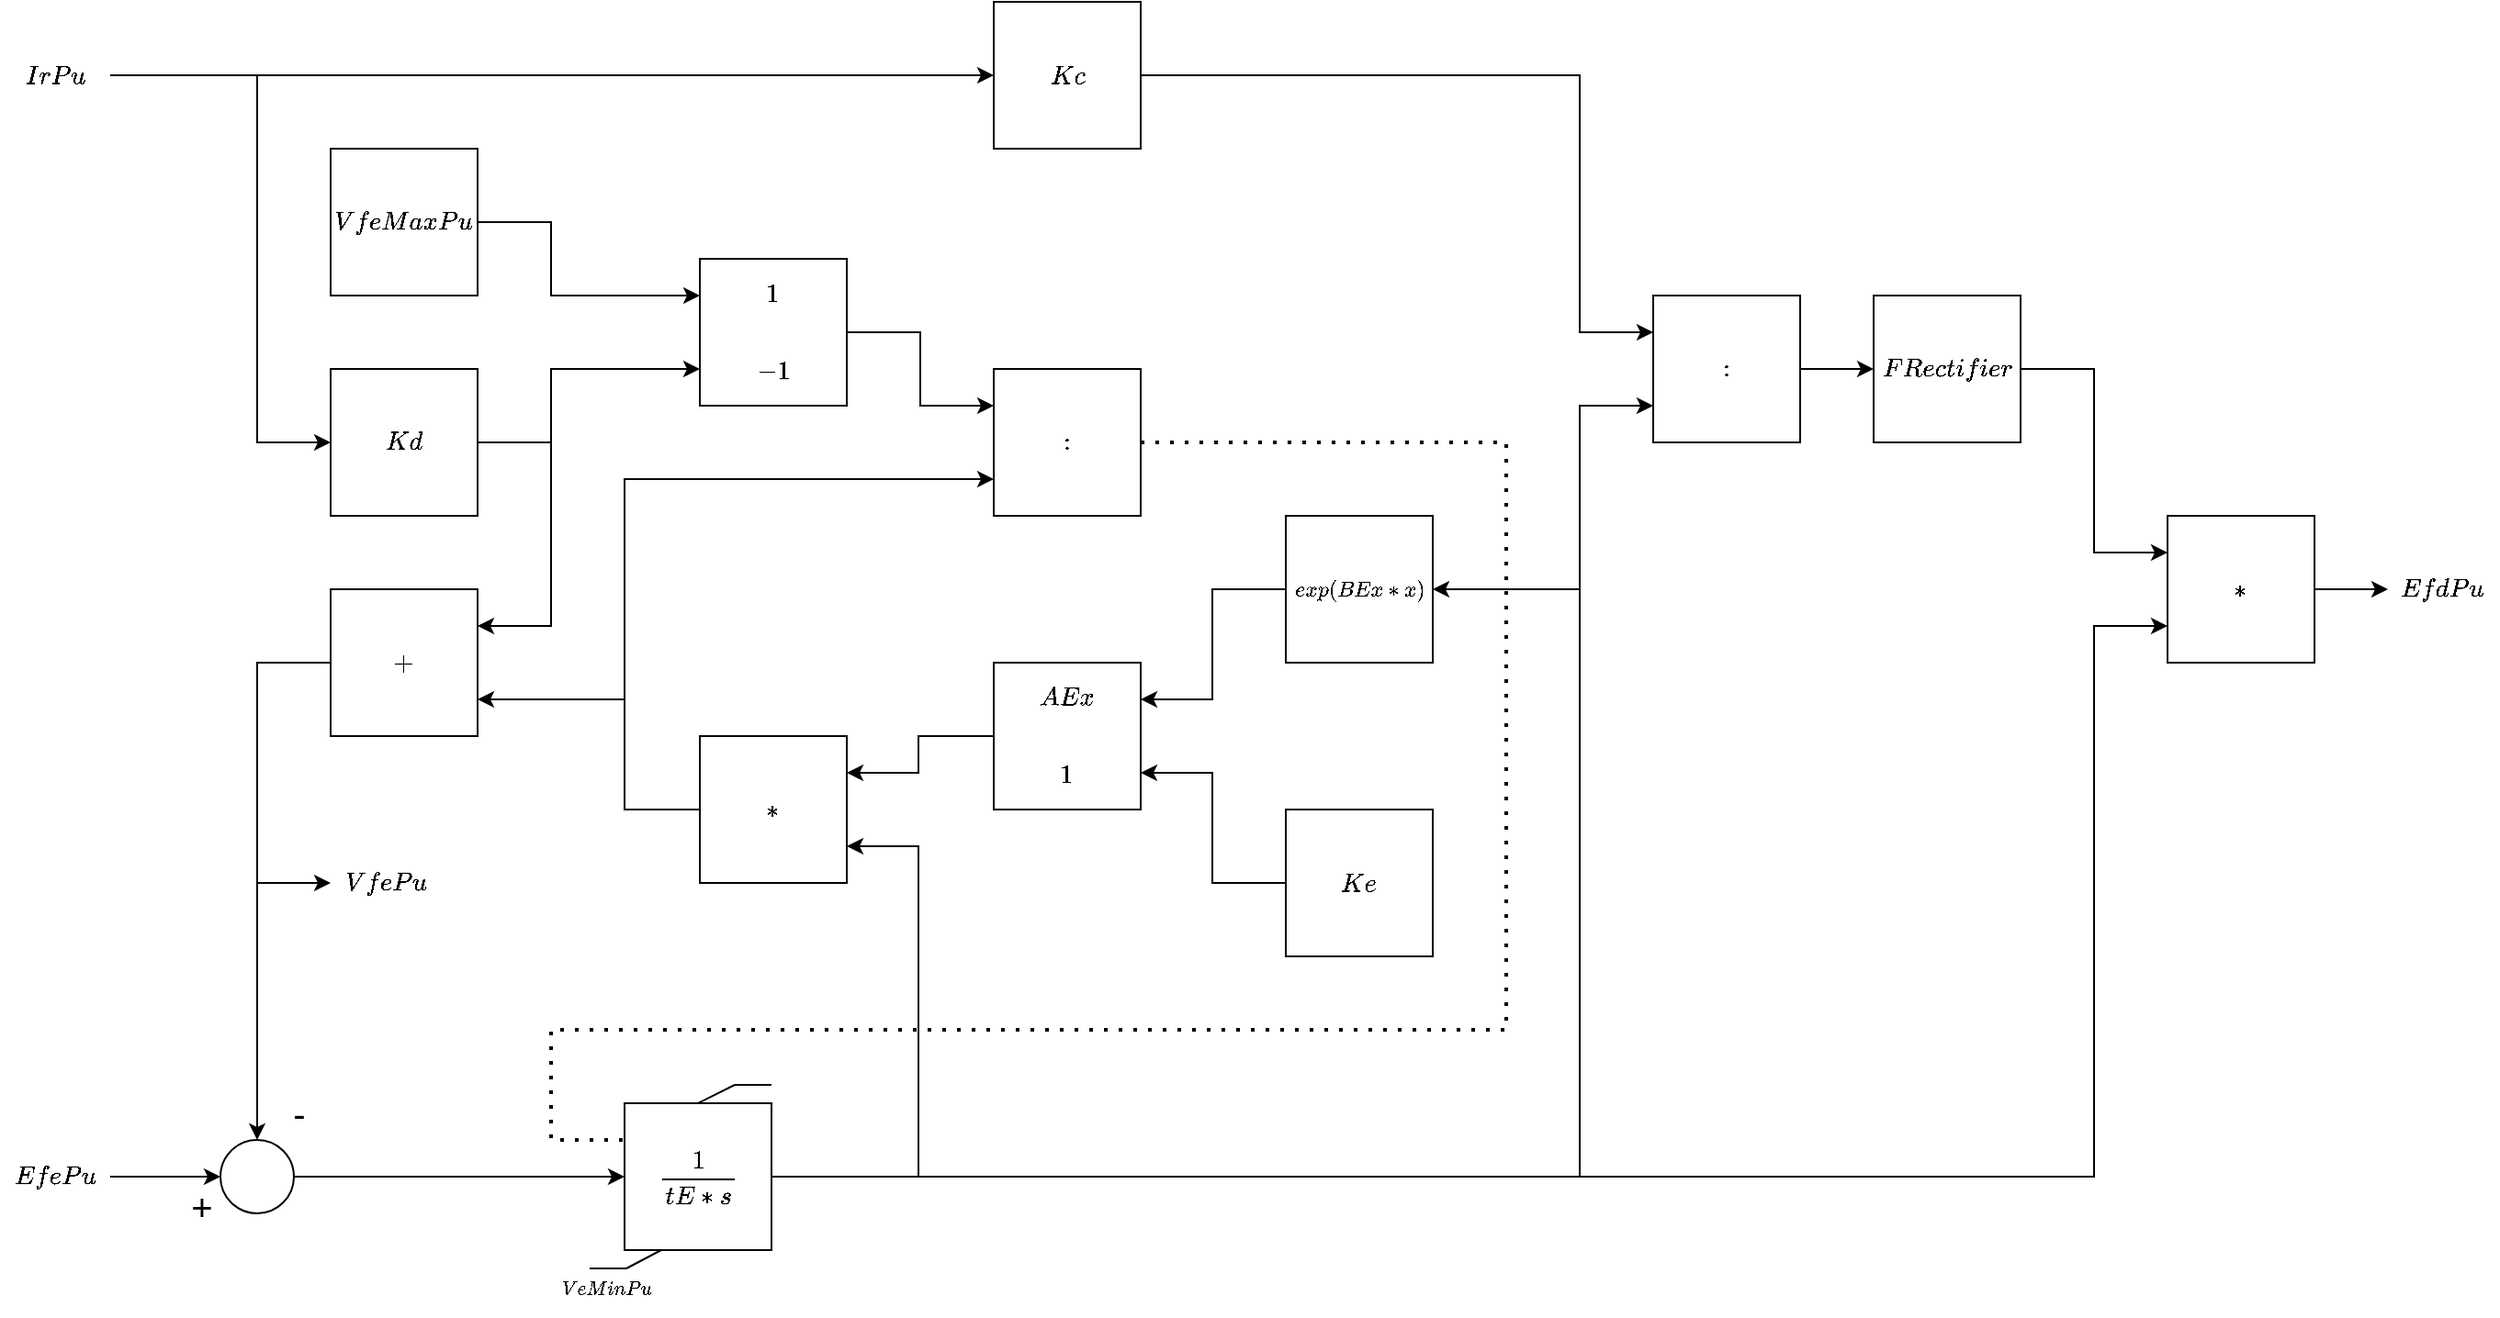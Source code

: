 <mxfile version="24.1.0" type="device">
  <diagram name="Page-1" id="-cMVqA2Gkwa5aGeDibPs">
    <mxGraphModel dx="1194" dy="1640" grid="1" gridSize="10" guides="1" tooltips="1" connect="1" arrows="1" fold="1" page="0" pageScale="1" pageWidth="413" pageHeight="583" math="1" shadow="0">
      <root>
        <mxCell id="0" />
        <mxCell id="1" parent="0" />
        <mxCell id="GCO7xrDp6TmdYOZJOnFd-127" style="edgeStyle=orthogonalEdgeStyle;rounded=0;orthogonalLoop=1;jettySize=auto;html=1;exitX=0.5;exitY=1;exitDx=0;exitDy=0;" parent="1" source="GCO7xrDp6TmdYOZJOnFd-99" edge="1">
          <mxGeometry relative="1" as="geometry">
            <mxPoint x="600.2" y="190.2" as="targetPoint" />
          </mxGeometry>
        </mxCell>
        <mxCell id="GCO7xrDp6TmdYOZJOnFd-99" value="$$\frac{1}{tE*s}$$" style="rounded=0;whiteSpace=wrap;html=1;" parent="1" vertex="1">
          <mxGeometry x="560" y="120" width="80" height="80" as="geometry" />
        </mxCell>
        <mxCell id="GCO7xrDp6TmdYOZJOnFd-110" value="" style="endArrow=none;html=1;exitX=0.5;exitY=0;exitDx=0;exitDy=0;" parent="1" source="GCO7xrDp6TmdYOZJOnFd-99" edge="1">
          <mxGeometry width="50" height="50" relative="1" as="geometry">
            <mxPoint x="600" y="130" as="sourcePoint" />
            <mxPoint x="620" y="110" as="targetPoint" />
          </mxGeometry>
        </mxCell>
        <mxCell id="GCO7xrDp6TmdYOZJOnFd-111" value="" style="endArrow=none;html=1;" parent="1" edge="1">
          <mxGeometry width="50" height="50" relative="1" as="geometry">
            <mxPoint x="620" y="110" as="sourcePoint" />
            <mxPoint x="640" y="110" as="targetPoint" />
          </mxGeometry>
        </mxCell>
        <mxCell id="GCO7xrDp6TmdYOZJOnFd-113" value="" style="endArrow=none;html=1;" parent="1" edge="1">
          <mxGeometry width="50" height="50" relative="1" as="geometry">
            <mxPoint x="561" y="210" as="sourcePoint" />
            <mxPoint x="541" y="210" as="targetPoint" />
          </mxGeometry>
        </mxCell>
        <mxCell id="GCO7xrDp6TmdYOZJOnFd-114" value="&lt;font style=&quot;font-size: 9px;&quot;&gt;$$VeMinPu$$&lt;/font&gt;" style="text;html=1;strokeColor=none;fillColor=none;align=center;verticalAlign=middle;whiteSpace=wrap;rounded=0;fontSize=15;" parent="1" vertex="1">
          <mxGeometry x="520" y="206" width="60" height="30" as="geometry" />
        </mxCell>
        <mxCell id="GCO7xrDp6TmdYOZJOnFd-115" value="" style="endArrow=none;html=1;exitX=0.5;exitY=0;exitDx=0;exitDy=0;entryX=0.25;entryY=1;entryDx=0;entryDy=0;" parent="1" target="GCO7xrDp6TmdYOZJOnFd-99" edge="1">
          <mxGeometry width="50" height="50" relative="1" as="geometry">
            <mxPoint x="561" y="210" as="sourcePoint" />
            <mxPoint x="581" y="190" as="targetPoint" />
          </mxGeometry>
        </mxCell>
        <mxCell id="eN8Zq5XajQ-hrPbZrUXH-25" value="" style="ellipse;whiteSpace=wrap;html=1;aspect=fixed;" parent="1" vertex="1">
          <mxGeometry x="340" y="140" width="40" height="40" as="geometry" />
        </mxCell>
        <mxCell id="eN8Zq5XajQ-hrPbZrUXH-26" value="+" style="text;html=1;strokeColor=none;fillColor=none;align=center;verticalAlign=middle;whiteSpace=wrap;rounded=0;fontSize=20;" parent="1" vertex="1">
          <mxGeometry x="300" y="160" width="60" height="31" as="geometry" />
        </mxCell>
        <mxCell id="eN8Zq5XajQ-hrPbZrUXH-27" value="-" style="text;html=1;strokeColor=none;fillColor=none;align=center;verticalAlign=middle;whiteSpace=wrap;rounded=0;fontSize=20;" parent="1" vertex="1">
          <mxGeometry x="353" y="110" width="60" height="30" as="geometry" />
        </mxCell>
        <mxCell id="BITaTjCggA9tgRe2AFIF-3" value="" style="endArrow=classic;html=1;rounded=0;exitX=1;exitY=0.5;exitDx=0;exitDy=0;entryX=0;entryY=0.5;entryDx=0;entryDy=0;" parent="1" source="gLkdAyczbb9KNHDziqtY-3" target="eN8Zq5XajQ-hrPbZrUXH-25" edge="1">
          <mxGeometry width="50" height="50" relative="1" as="geometry">
            <mxPoint x="280" y="160" as="sourcePoint" />
            <mxPoint x="230" y="120" as="targetPoint" />
          </mxGeometry>
        </mxCell>
        <mxCell id="BITaTjCggA9tgRe2AFIF-4" value="&lt;table&gt;&lt;tbody&gt;&lt;tr&gt;&lt;td&gt;$$+$$&lt;/td&gt;&lt;/tr&gt;&lt;/tbody&gt;&lt;/table&gt;" style="rounded=0;whiteSpace=wrap;html=1;" parent="1" vertex="1">
          <mxGeometry x="400" y="-160" width="80" height="80" as="geometry" />
        </mxCell>
        <mxCell id="BITaTjCggA9tgRe2AFIF-5" value="&lt;table&gt;&lt;tbody&gt;&lt;tr&gt;&lt;td&gt;$$Kd$$&lt;/td&gt;&lt;/tr&gt;&lt;/tbody&gt;&lt;/table&gt;" style="rounded=0;whiteSpace=wrap;html=1;" parent="1" vertex="1">
          <mxGeometry x="400" y="-280" width="80" height="80" as="geometry" />
        </mxCell>
        <mxCell id="BITaTjCggA9tgRe2AFIF-6" value="&lt;table&gt;&lt;tbody&gt;&lt;tr&gt;&lt;td&gt;$$VfeMaxPu$$&lt;/td&gt;&lt;/tr&gt;&lt;/tbody&gt;&lt;/table&gt;" style="rounded=0;whiteSpace=wrap;html=1;" parent="1" vertex="1">
          <mxGeometry x="400" y="-400" width="80" height="80" as="geometry" />
        </mxCell>
        <mxCell id="BITaTjCggA9tgRe2AFIF-7" value="&lt;table&gt;&lt;tbody&gt;&lt;tr&gt;&lt;td&gt;$$1$$&lt;/td&gt;&lt;/tr&gt;&lt;tr&gt;&lt;td&gt;$$-1$$&lt;/td&gt;&lt;/tr&gt;&lt;/tbody&gt;&lt;/table&gt;" style="rounded=0;whiteSpace=wrap;html=1;" parent="1" vertex="1">
          <mxGeometry x="601" y="-340" width="80" height="80" as="geometry" />
        </mxCell>
        <mxCell id="BITaTjCggA9tgRe2AFIF-8" value="&lt;table&gt;&lt;tbody&gt;&lt;tr&gt;&lt;td&gt;$$:$$&lt;/td&gt;&lt;/tr&gt;&lt;/tbody&gt;&lt;/table&gt;" style="rounded=0;whiteSpace=wrap;html=1;" parent="1" vertex="1">
          <mxGeometry x="761" y="-280" width="80" height="80" as="geometry" />
        </mxCell>
        <mxCell id="BITaTjCggA9tgRe2AFIF-9" value="&lt;table&gt;&lt;tbody&gt;&lt;tr&gt;&lt;td&gt;$$*$$&lt;/td&gt;&lt;/tr&gt;&lt;/tbody&gt;&lt;/table&gt;" style="rounded=0;whiteSpace=wrap;html=1;" parent="1" vertex="1">
          <mxGeometry x="601" y="-80" width="80" height="80" as="geometry" />
        </mxCell>
        <mxCell id="BITaTjCggA9tgRe2AFIF-10" value="" style="endArrow=classic;html=1;rounded=0;exitX=1;exitY=0.5;exitDx=0;exitDy=0;entryX=0;entryY=0.75;entryDx=0;entryDy=0;" parent="1" source="BITaTjCggA9tgRe2AFIF-5" target="BITaTjCggA9tgRe2AFIF-7" edge="1">
          <mxGeometry width="50" height="50" relative="1" as="geometry">
            <mxPoint x="620" y="-210" as="sourcePoint" />
            <mxPoint x="670" y="-260" as="targetPoint" />
            <Array as="points">
              <mxPoint x="520" y="-240" />
              <mxPoint x="520" y="-280" />
            </Array>
          </mxGeometry>
        </mxCell>
        <mxCell id="BITaTjCggA9tgRe2AFIF-11" value="" style="endArrow=classic;html=1;rounded=0;exitX=1;exitY=0.5;exitDx=0;exitDy=0;entryX=0;entryY=0.25;entryDx=0;entryDy=0;" parent="1" source="BITaTjCggA9tgRe2AFIF-6" target="BITaTjCggA9tgRe2AFIF-7" edge="1">
          <mxGeometry width="50" height="50" relative="1" as="geometry">
            <mxPoint x="620" y="-210" as="sourcePoint" />
            <mxPoint x="670" y="-260" as="targetPoint" />
            <Array as="points">
              <mxPoint x="520" y="-360" />
              <mxPoint x="520" y="-320" />
            </Array>
          </mxGeometry>
        </mxCell>
        <mxCell id="BITaTjCggA9tgRe2AFIF-12" value="" style="endArrow=classic;html=1;rounded=0;exitX=1;exitY=0.5;exitDx=0;exitDy=0;entryX=1;entryY=0.25;entryDx=0;entryDy=0;" parent="1" source="BITaTjCggA9tgRe2AFIF-5" target="BITaTjCggA9tgRe2AFIF-4" edge="1">
          <mxGeometry width="50" height="50" relative="1" as="geometry">
            <mxPoint x="620" y="-210" as="sourcePoint" />
            <mxPoint x="670" y="-260" as="targetPoint" />
            <Array as="points">
              <mxPoint x="520" y="-240" />
              <mxPoint x="520" y="-140" />
            </Array>
          </mxGeometry>
        </mxCell>
        <mxCell id="BITaTjCggA9tgRe2AFIF-13" value="" style="endArrow=classic;html=1;rounded=0;exitX=0;exitY=0.5;exitDx=0;exitDy=0;entryX=1;entryY=0.75;entryDx=0;entryDy=0;" parent="1" source="BITaTjCggA9tgRe2AFIF-9" target="BITaTjCggA9tgRe2AFIF-4" edge="1">
          <mxGeometry width="50" height="50" relative="1" as="geometry">
            <mxPoint x="620" y="-210" as="sourcePoint" />
            <mxPoint x="670" y="-260" as="targetPoint" />
            <Array as="points">
              <mxPoint x="560" y="-40" />
              <mxPoint x="560" y="-100" />
            </Array>
          </mxGeometry>
        </mxCell>
        <mxCell id="BITaTjCggA9tgRe2AFIF-14" value="" style="endArrow=classic;html=1;rounded=0;exitX=0;exitY=0.5;exitDx=0;exitDy=0;entryX=0;entryY=0.75;entryDx=0;entryDy=0;" parent="1" source="BITaTjCggA9tgRe2AFIF-9" target="BITaTjCggA9tgRe2AFIF-8" edge="1">
          <mxGeometry width="50" height="50" relative="1" as="geometry">
            <mxPoint x="620" y="-210" as="sourcePoint" />
            <mxPoint x="670" y="-260" as="targetPoint" />
            <Array as="points">
              <mxPoint x="560" y="-40" />
              <mxPoint x="560" y="-220" />
            </Array>
          </mxGeometry>
        </mxCell>
        <mxCell id="BITaTjCggA9tgRe2AFIF-15" value="" style="endArrow=classic;html=1;rounded=0;exitX=1;exitY=0.5;exitDx=0;exitDy=0;entryX=0;entryY=0.25;entryDx=0;entryDy=0;" parent="1" source="BITaTjCggA9tgRe2AFIF-7" target="BITaTjCggA9tgRe2AFIF-8" edge="1">
          <mxGeometry width="50" height="50" relative="1" as="geometry">
            <mxPoint x="661" y="-210" as="sourcePoint" />
            <mxPoint x="711" y="-260" as="targetPoint" />
            <Array as="points">
              <mxPoint x="721" y="-300" />
              <mxPoint x="721" y="-260" />
            </Array>
          </mxGeometry>
        </mxCell>
        <mxCell id="BITaTjCggA9tgRe2AFIF-16" value="&lt;table&gt;&lt;tbody&gt;&lt;tr&gt;&lt;td&gt;$$Kc$$&lt;/td&gt;&lt;/tr&gt;&lt;/tbody&gt;&lt;/table&gt;" style="rounded=0;whiteSpace=wrap;html=1;" parent="1" vertex="1">
          <mxGeometry x="761" y="-480" width="80" height="80" as="geometry" />
        </mxCell>
        <mxCell id="BITaTjCggA9tgRe2AFIF-21" value="" style="edgeStyle=orthogonalEdgeStyle;rounded=0;orthogonalLoop=1;jettySize=auto;html=1;" parent="1" source="BITaTjCggA9tgRe2AFIF-17" target="BITaTjCggA9tgRe2AFIF-18" edge="1">
          <mxGeometry relative="1" as="geometry" />
        </mxCell>
        <mxCell id="BITaTjCggA9tgRe2AFIF-17" value="&lt;table&gt;&lt;tbody&gt;&lt;tr&gt;&lt;td&gt;$$:$$&lt;/td&gt;&lt;/tr&gt;&lt;/tbody&gt;&lt;/table&gt;" style="rounded=0;whiteSpace=wrap;html=1;" parent="1" vertex="1">
          <mxGeometry x="1120" y="-320" width="80" height="80" as="geometry" />
        </mxCell>
        <mxCell id="BITaTjCggA9tgRe2AFIF-18" value="&lt;table&gt;&lt;tbody&gt;&lt;tr&gt;&lt;td&gt;$$FRectifier$$&lt;/td&gt;&lt;/tr&gt;&lt;/tbody&gt;&lt;/table&gt;" style="rounded=0;whiteSpace=wrap;html=1;" parent="1" vertex="1">
          <mxGeometry x="1240" y="-320" width="80" height="80" as="geometry" />
        </mxCell>
        <mxCell id="BITaTjCggA9tgRe2AFIF-23" value="" style="edgeStyle=orthogonalEdgeStyle;rounded=0;orthogonalLoop=1;jettySize=auto;html=1;entryX=0;entryY=0.5;entryDx=0;entryDy=0;" parent="1" source="BITaTjCggA9tgRe2AFIF-19" target="gLkdAyczbb9KNHDziqtY-1" edge="1">
          <mxGeometry relative="1" as="geometry">
            <mxPoint x="1520" y="-160" as="targetPoint" />
          </mxGeometry>
        </mxCell>
        <mxCell id="BITaTjCggA9tgRe2AFIF-19" value="&lt;table&gt;&lt;tbody&gt;&lt;tr&gt;&lt;td&gt;$$*$$&lt;/td&gt;&lt;/tr&gt;&lt;/tbody&gt;&lt;/table&gt;" style="rounded=0;whiteSpace=wrap;html=1;" parent="1" vertex="1">
          <mxGeometry x="1400" y="-200" width="80" height="80" as="geometry" />
        </mxCell>
        <mxCell id="BITaTjCggA9tgRe2AFIF-20" value="" style="endArrow=classic;html=1;rounded=0;exitX=1;exitY=0.5;exitDx=0;exitDy=0;entryX=0;entryY=0.25;entryDx=0;entryDy=0;" parent="1" source="BITaTjCggA9tgRe2AFIF-16" target="BITaTjCggA9tgRe2AFIF-17" edge="1">
          <mxGeometry width="50" height="50" relative="1" as="geometry">
            <mxPoint x="990" y="-320" as="sourcePoint" />
            <mxPoint x="1040" y="-370" as="targetPoint" />
            <Array as="points">
              <mxPoint x="1080" y="-440" />
              <mxPoint x="1080" y="-300" />
            </Array>
          </mxGeometry>
        </mxCell>
        <mxCell id="BITaTjCggA9tgRe2AFIF-22" value="" style="endArrow=classic;html=1;rounded=0;exitX=1;exitY=0.5;exitDx=0;exitDy=0;entryX=0;entryY=0.25;entryDx=0;entryDy=0;" parent="1" source="BITaTjCggA9tgRe2AFIF-18" target="BITaTjCggA9tgRe2AFIF-19" edge="1">
          <mxGeometry width="50" height="50" relative="1" as="geometry">
            <mxPoint x="1230" y="-240" as="sourcePoint" />
            <mxPoint x="1280" y="-290" as="targetPoint" />
            <Array as="points">
              <mxPoint x="1360" y="-280" />
              <mxPoint x="1360" y="-180" />
            </Array>
          </mxGeometry>
        </mxCell>
        <mxCell id="BITaTjCggA9tgRe2AFIF-24" value="" style="endArrow=classic;html=1;rounded=0;exitX=1;exitY=0.5;exitDx=0;exitDy=0;entryX=0;entryY=0.5;entryDx=0;entryDy=0;" parent="1" source="gLkdAyczbb9KNHDziqtY-5" target="BITaTjCggA9tgRe2AFIF-16" edge="1">
          <mxGeometry width="50" height="50" relative="1" as="geometry">
            <mxPoint x="280" y="-440" as="sourcePoint" />
            <mxPoint x="250" y="-210" as="targetPoint" />
          </mxGeometry>
        </mxCell>
        <mxCell id="BITaTjCggA9tgRe2AFIF-25" value="" style="endArrow=none;dashed=1;html=1;dashPattern=1 3;strokeWidth=2;rounded=0;exitX=1;exitY=0.5;exitDx=0;exitDy=0;entryX=0;entryY=0.25;entryDx=0;entryDy=0;" parent="1" source="BITaTjCggA9tgRe2AFIF-8" target="GCO7xrDp6TmdYOZJOnFd-99" edge="1">
          <mxGeometry width="50" height="50" relative="1" as="geometry">
            <mxPoint x="620" y="70" as="sourcePoint" />
            <mxPoint x="670" y="20" as="targetPoint" />
            <Array as="points">
              <mxPoint x="1040" y="-240" />
              <mxPoint x="1040" y="80" />
              <mxPoint x="520" y="80" />
              <mxPoint x="520" y="140" />
            </Array>
          </mxGeometry>
        </mxCell>
        <mxCell id="BITaTjCggA9tgRe2AFIF-29" value="" style="endArrow=classic;html=1;rounded=0;exitX=0;exitY=0.5;exitDx=0;exitDy=0;entryX=0.5;entryY=0;entryDx=0;entryDy=0;" parent="1" source="BITaTjCggA9tgRe2AFIF-4" target="eN8Zq5XajQ-hrPbZrUXH-25" edge="1">
          <mxGeometry width="50" height="50" relative="1" as="geometry">
            <mxPoint x="670" y="70" as="sourcePoint" />
            <mxPoint x="370" y="80" as="targetPoint" />
            <Array as="points">
              <mxPoint x="360" y="-120" />
            </Array>
          </mxGeometry>
        </mxCell>
        <mxCell id="BITaTjCggA9tgRe2AFIF-30" value="" style="endArrow=classic;html=1;rounded=0;exitX=0;exitY=0.5;exitDx=0;exitDy=0;entryX=0;entryY=0.5;entryDx=0;entryDy=0;" parent="1" source="BITaTjCggA9tgRe2AFIF-4" target="gLkdAyczbb9KNHDziqtY-4" edge="1">
          <mxGeometry width="50" height="50" relative="1" as="geometry">
            <mxPoint x="390" y="-100" as="sourcePoint" />
            <mxPoint x="400" as="targetPoint" />
            <Array as="points">
              <mxPoint x="360" y="-120" />
              <mxPoint x="360" />
            </Array>
          </mxGeometry>
        </mxCell>
        <mxCell id="BITaTjCggA9tgRe2AFIF-31" value="&lt;font style=&quot;font-size: 10px;&quot;&gt;$$exp(BEx*x)$$&lt;/font&gt;" style="rounded=0;whiteSpace=wrap;html=1;" parent="1" vertex="1">
          <mxGeometry x="920" y="-200" width="80" height="80" as="geometry" />
        </mxCell>
        <mxCell id="BITaTjCggA9tgRe2AFIF-32" value="&lt;table&gt;&lt;tbody&gt;&lt;tr&gt;&lt;td&gt;$$AEx$$&lt;/td&gt;&lt;/tr&gt;&lt;tr&gt;&lt;td&gt;$$1$$&lt;/td&gt;&lt;/tr&gt;&lt;/tbody&gt;&lt;/table&gt;" style="whiteSpace=wrap;html=1;aspect=fixed;" parent="1" vertex="1">
          <mxGeometry x="761" y="-120" width="80" height="80" as="geometry" />
        </mxCell>
        <mxCell id="BITaTjCggA9tgRe2AFIF-33" value="$$Ke$$" style="rounded=0;whiteSpace=wrap;html=1;" parent="1" vertex="1">
          <mxGeometry x="920" y="-40" width="80" height="80" as="geometry" />
        </mxCell>
        <mxCell id="BITaTjCggA9tgRe2AFIF-34" value="" style="endArrow=classic;html=1;rounded=0;exitX=0;exitY=0.5;exitDx=0;exitDy=0;entryX=1;entryY=0.25;entryDx=0;entryDy=0;" parent="1" source="BITaTjCggA9tgRe2AFIF-31" target="BITaTjCggA9tgRe2AFIF-32" edge="1">
          <mxGeometry width="50" height="50" relative="1" as="geometry">
            <mxPoint x="820" y="-170" as="sourcePoint" />
            <mxPoint x="870" y="-220" as="targetPoint" />
            <Array as="points">
              <mxPoint x="880" y="-160" />
              <mxPoint x="880" y="-100" />
            </Array>
          </mxGeometry>
        </mxCell>
        <mxCell id="BITaTjCggA9tgRe2AFIF-35" value="" style="endArrow=classic;html=1;rounded=0;exitX=0;exitY=0.5;exitDx=0;exitDy=0;entryX=1;entryY=0.75;entryDx=0;entryDy=0;" parent="1" source="BITaTjCggA9tgRe2AFIF-33" target="BITaTjCggA9tgRe2AFIF-32" edge="1">
          <mxGeometry width="50" height="50" relative="1" as="geometry">
            <mxPoint x="820" y="-170" as="sourcePoint" />
            <mxPoint x="870" y="-220" as="targetPoint" />
            <Array as="points">
              <mxPoint x="880" />
              <mxPoint x="880" y="-60" />
            </Array>
          </mxGeometry>
        </mxCell>
        <mxCell id="BITaTjCggA9tgRe2AFIF-37" value="" style="endArrow=classic;html=1;rounded=0;exitX=1;exitY=0.5;exitDx=0;exitDy=0;entryX=1;entryY=0.5;entryDx=0;entryDy=0;" parent="1" source="GCO7xrDp6TmdYOZJOnFd-99" target="BITaTjCggA9tgRe2AFIF-31" edge="1">
          <mxGeometry width="50" height="50" relative="1" as="geometry">
            <mxPoint x="1010" y="-30" as="sourcePoint" />
            <mxPoint x="1060" y="-80" as="targetPoint" />
            <Array as="points">
              <mxPoint x="1080" y="160" />
              <mxPoint x="1080" y="-160" />
            </Array>
          </mxGeometry>
        </mxCell>
        <mxCell id="BITaTjCggA9tgRe2AFIF-38" value="" style="endArrow=classic;html=1;rounded=0;exitX=0;exitY=0.5;exitDx=0;exitDy=0;entryX=1;entryY=0.25;entryDx=0;entryDy=0;" parent="1" source="BITaTjCggA9tgRe2AFIF-32" target="BITaTjCggA9tgRe2AFIF-9" edge="1">
          <mxGeometry width="50" height="50" relative="1" as="geometry">
            <mxPoint x="1010" y="-30" as="sourcePoint" />
            <mxPoint x="1060" y="-80" as="targetPoint" />
            <Array as="points">
              <mxPoint x="720" y="-80" />
              <mxPoint x="720" y="-60" />
            </Array>
          </mxGeometry>
        </mxCell>
        <mxCell id="BITaTjCggA9tgRe2AFIF-39" value="" style="endArrow=classic;html=1;rounded=0;exitX=1;exitY=0.5;exitDx=0;exitDy=0;entryX=0;entryY=0.75;entryDx=0;entryDy=0;" parent="1" source="GCO7xrDp6TmdYOZJOnFd-99" target="BITaTjCggA9tgRe2AFIF-17" edge="1">
          <mxGeometry width="50" height="50" relative="1" as="geometry">
            <mxPoint x="1010" y="-30" as="sourcePoint" />
            <mxPoint x="1060" y="-80" as="targetPoint" />
            <Array as="points">
              <mxPoint x="1080" y="160" />
              <mxPoint x="1080" y="-260" />
            </Array>
          </mxGeometry>
        </mxCell>
        <mxCell id="BITaTjCggA9tgRe2AFIF-40" value="" style="endArrow=classic;html=1;rounded=0;exitX=1;exitY=0.5;exitDx=0;exitDy=0;entryX=0;entryY=0.5;entryDx=0;entryDy=0;" parent="1" source="eN8Zq5XajQ-hrPbZrUXH-25" target="GCO7xrDp6TmdYOZJOnFd-99" edge="1">
          <mxGeometry width="50" height="50" relative="1" as="geometry">
            <mxPoint x="1010" y="-30" as="sourcePoint" />
            <mxPoint x="1060" y="-80" as="targetPoint" />
          </mxGeometry>
        </mxCell>
        <mxCell id="BITaTjCggA9tgRe2AFIF-41" value="" style="endArrow=classic;html=1;rounded=0;exitX=1;exitY=0.5;exitDx=0;exitDy=0;entryX=1;entryY=0.75;entryDx=0;entryDy=0;" parent="1" source="GCO7xrDp6TmdYOZJOnFd-99" target="BITaTjCggA9tgRe2AFIF-9" edge="1">
          <mxGeometry width="50" height="50" relative="1" as="geometry">
            <mxPoint x="710" y="-30" as="sourcePoint" />
            <mxPoint x="760" y="-80" as="targetPoint" />
            <Array as="points">
              <mxPoint x="720" y="160" />
              <mxPoint x="720" y="-20" />
            </Array>
          </mxGeometry>
        </mxCell>
        <mxCell id="BITaTjCggA9tgRe2AFIF-42" value="" style="endArrow=classic;html=1;rounded=0;exitX=1;exitY=0.5;exitDx=0;exitDy=0;entryX=0;entryY=0.75;entryDx=0;entryDy=0;" parent="1" source="GCO7xrDp6TmdYOZJOnFd-99" target="BITaTjCggA9tgRe2AFIF-19" edge="1">
          <mxGeometry width="50" height="50" relative="1" as="geometry">
            <mxPoint x="1170" y="-30" as="sourcePoint" />
            <mxPoint x="1220" y="-80" as="targetPoint" />
            <Array as="points">
              <mxPoint x="1360" y="160" />
              <mxPoint x="1360" y="-140" />
            </Array>
          </mxGeometry>
        </mxCell>
        <mxCell id="BITaTjCggA9tgRe2AFIF-43" value="" style="endArrow=classic;html=1;rounded=0;exitX=1;exitY=0.5;exitDx=0;exitDy=0;entryX=0;entryY=0.5;entryDx=0;entryDy=0;" parent="1" source="gLkdAyczbb9KNHDziqtY-5" target="BITaTjCggA9tgRe2AFIF-5" edge="1">
          <mxGeometry width="50" height="50" relative="1" as="geometry">
            <mxPoint x="280" y="-440" as="sourcePoint" />
            <mxPoint x="670" y="-80" as="targetPoint" />
            <Array as="points">
              <mxPoint x="360" y="-440" />
              <mxPoint x="360" y="-240" />
            </Array>
          </mxGeometry>
        </mxCell>
        <mxCell id="gLkdAyczbb9KNHDziqtY-1" value="$$EfdPu$$" style="text;strokeColor=none;align=center;fillColor=none;html=1;verticalAlign=middle;whiteSpace=wrap;rounded=0;" vertex="1" parent="1">
          <mxGeometry x="1520" y="-175" width="60" height="30" as="geometry" />
        </mxCell>
        <mxCell id="gLkdAyczbb9KNHDziqtY-3" value="$$EfePu$$" style="text;strokeColor=none;align=center;fillColor=none;html=1;verticalAlign=middle;whiteSpace=wrap;rounded=0;" vertex="1" parent="1">
          <mxGeometry x="220" y="145" width="60" height="30" as="geometry" />
        </mxCell>
        <mxCell id="gLkdAyczbb9KNHDziqtY-4" value="$$VfePu$$" style="text;strokeColor=none;align=center;fillColor=none;html=1;verticalAlign=middle;whiteSpace=wrap;rounded=0;" vertex="1" parent="1">
          <mxGeometry x="400" y="-15" width="60" height="30" as="geometry" />
        </mxCell>
        <mxCell id="gLkdAyczbb9KNHDziqtY-5" value="$$IrPu$$" style="text;strokeColor=none;align=center;fillColor=none;html=1;verticalAlign=middle;whiteSpace=wrap;rounded=0;" vertex="1" parent="1">
          <mxGeometry x="220" y="-455" width="60" height="30" as="geometry" />
        </mxCell>
      </root>
    </mxGraphModel>
  </diagram>
</mxfile>
